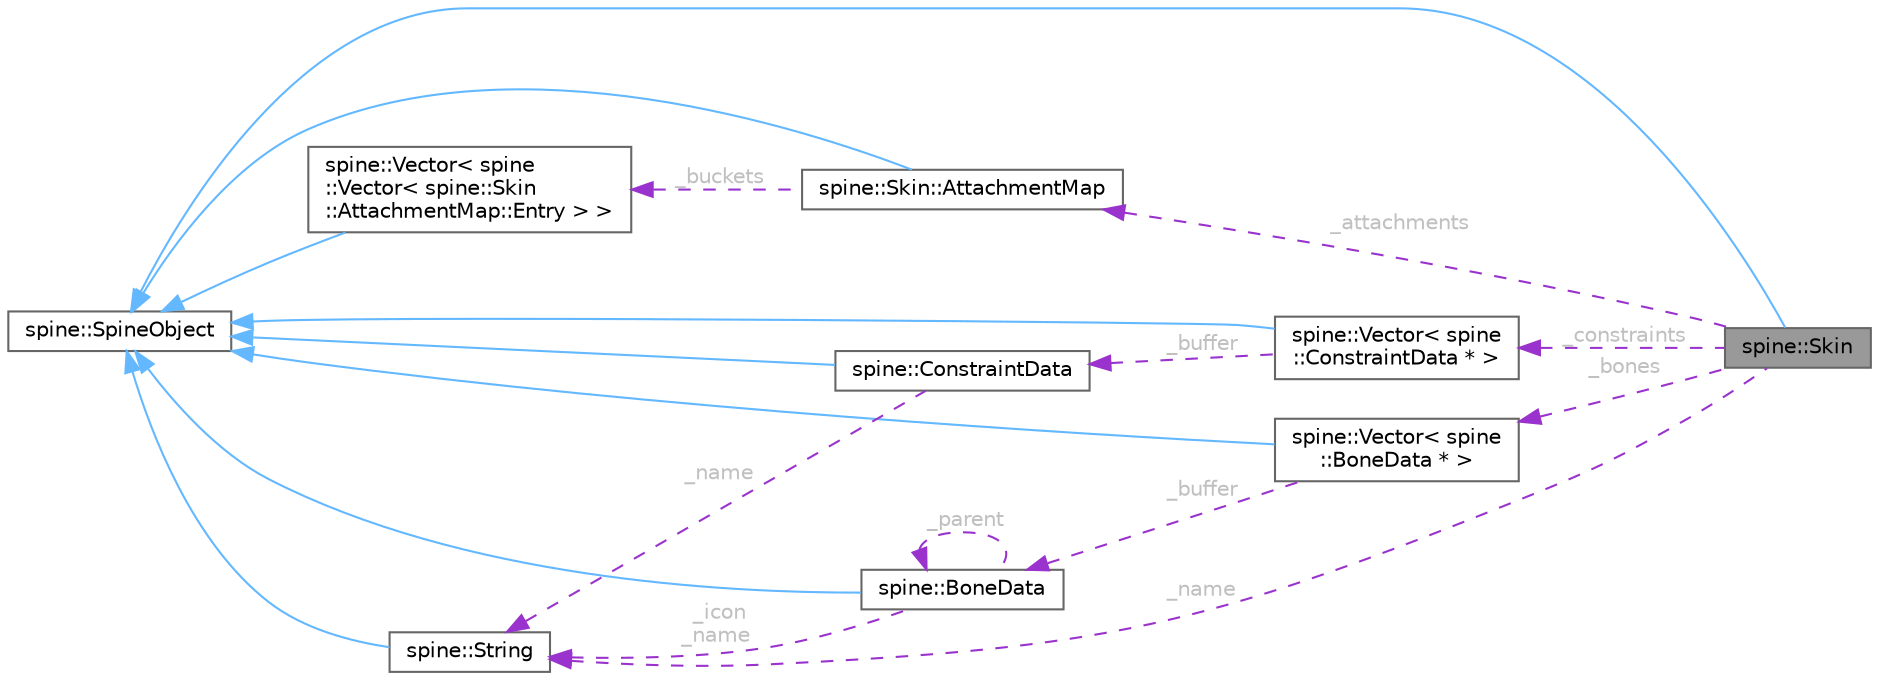 digraph "spine::Skin"
{
 // LATEX_PDF_SIZE
  bgcolor="transparent";
  edge [fontname=Helvetica,fontsize=10,labelfontname=Helvetica,labelfontsize=10];
  node [fontname=Helvetica,fontsize=10,shape=box,height=0.2,width=0.4];
  rankdir="LR";
  Node1 [id="Node000001",label="spine::Skin",height=0.2,width=0.4,color="gray40", fillcolor="grey60", style="filled", fontcolor="black",tooltip=" "];
  Node2 -> Node1 [id="edge19_Node000001_Node000002",dir="back",color="steelblue1",style="solid",tooltip=" "];
  Node2 [id="Node000002",label="spine::SpineObject",height=0.2,width=0.4,color="gray40", fillcolor="white", style="filled",URL="$classspine_1_1_spine_object.html",tooltip=" "];
  Node3 -> Node1 [id="edge20_Node000001_Node000003",dir="back",color="darkorchid3",style="dashed",tooltip=" ",label=" _name",fontcolor="grey" ];
  Node3 [id="Node000003",label="spine::String",height=0.2,width=0.4,color="gray40", fillcolor="white", style="filled",URL="$classspine_1_1_string.html",tooltip=" "];
  Node2 -> Node3 [id="edge21_Node000003_Node000002",dir="back",color="steelblue1",style="solid",tooltip=" "];
  Node4 -> Node1 [id="edge22_Node000001_Node000004",dir="back",color="darkorchid3",style="dashed",tooltip=" ",label=" _attachments",fontcolor="grey" ];
  Node4 [id="Node000004",label="spine::Skin::AttachmentMap",height=0.2,width=0.4,color="gray40", fillcolor="white", style="filled",URL="$classspine_1_1_skin_1_1_attachment_map.html",tooltip=" "];
  Node2 -> Node4 [id="edge23_Node000004_Node000002",dir="back",color="steelblue1",style="solid",tooltip=" "];
  Node5 -> Node4 [id="edge24_Node000004_Node000005",dir="back",color="darkorchid3",style="dashed",tooltip=" ",label=" _buckets",fontcolor="grey" ];
  Node5 [id="Node000005",label="spine::Vector\< spine\l::Vector\< spine::Skin\l::AttachmentMap::Entry \> \>",height=0.2,width=0.4,color="gray40", fillcolor="white", style="filled",URL="$classspine_1_1_vector.html",tooltip=" "];
  Node2 -> Node5 [id="edge25_Node000005_Node000002",dir="back",color="steelblue1",style="solid",tooltip=" "];
  Node6 -> Node1 [id="edge26_Node000001_Node000006",dir="back",color="darkorchid3",style="dashed",tooltip=" ",label=" _bones",fontcolor="grey" ];
  Node6 [id="Node000006",label="spine::Vector\< spine\l::BoneData * \>",height=0.2,width=0.4,color="gray40", fillcolor="white", style="filled",URL="$classspine_1_1_vector.html",tooltip=" "];
  Node2 -> Node6 [id="edge27_Node000006_Node000002",dir="back",color="steelblue1",style="solid",tooltip=" "];
  Node7 -> Node6 [id="edge28_Node000006_Node000007",dir="back",color="darkorchid3",style="dashed",tooltip=" ",label=" _buffer",fontcolor="grey" ];
  Node7 [id="Node000007",label="spine::BoneData",height=0.2,width=0.4,color="gray40", fillcolor="white", style="filled",URL="$classspine_1_1_bone_data.html",tooltip=" "];
  Node2 -> Node7 [id="edge29_Node000007_Node000002",dir="back",color="steelblue1",style="solid",tooltip=" "];
  Node3 -> Node7 [id="edge30_Node000007_Node000003",dir="back",color="darkorchid3",style="dashed",tooltip=" ",label=" _icon\n_name",fontcolor="grey" ];
  Node7 -> Node7 [id="edge31_Node000007_Node000007",dir="back",color="darkorchid3",style="dashed",tooltip=" ",label=" _parent",fontcolor="grey" ];
  Node8 -> Node1 [id="edge32_Node000001_Node000008",dir="back",color="darkorchid3",style="dashed",tooltip=" ",label=" _constraints",fontcolor="grey" ];
  Node8 [id="Node000008",label="spine::Vector\< spine\l::ConstraintData * \>",height=0.2,width=0.4,color="gray40", fillcolor="white", style="filled",URL="$classspine_1_1_vector.html",tooltip=" "];
  Node2 -> Node8 [id="edge33_Node000008_Node000002",dir="back",color="steelblue1",style="solid",tooltip=" "];
  Node9 -> Node8 [id="edge34_Node000008_Node000009",dir="back",color="darkorchid3",style="dashed",tooltip=" ",label=" _buffer",fontcolor="grey" ];
  Node9 [id="Node000009",label="spine::ConstraintData",height=0.2,width=0.4,color="gray40", fillcolor="white", style="filled",URL="$classspine_1_1_constraint_data.html",tooltip="The interface for all constraints."];
  Node2 -> Node9 [id="edge35_Node000009_Node000002",dir="back",color="steelblue1",style="solid",tooltip=" "];
  Node3 -> Node9 [id="edge36_Node000009_Node000003",dir="back",color="darkorchid3",style="dashed",tooltip=" ",label=" _name",fontcolor="grey" ];
}
